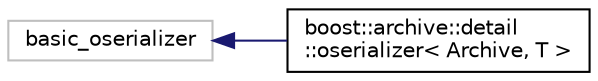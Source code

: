 digraph "Graphical Class Hierarchy"
{
  edge [fontname="Helvetica",fontsize="10",labelfontname="Helvetica",labelfontsize="10"];
  node [fontname="Helvetica",fontsize="10",shape=record];
  rankdir="LR";
  Node64 [label="basic_oserializer",height=0.2,width=0.4,color="grey75", fillcolor="white", style="filled"];
  Node64 -> Node0 [dir="back",color="midnightblue",fontsize="10",style="solid",fontname="Helvetica"];
  Node0 [label="boost::archive::detail\l::oserializer\< Archive, T \>",height=0.2,width=0.4,color="black", fillcolor="white", style="filled",URL="$classboost_1_1archive_1_1detail_1_1oserializer.html"];
}

